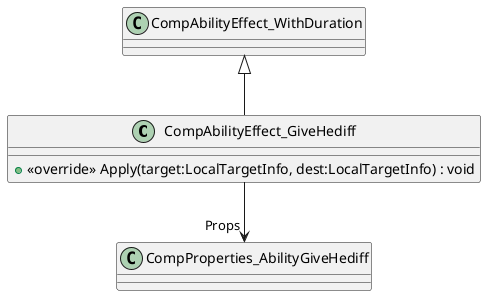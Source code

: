 @startuml
class CompAbilityEffect_GiveHediff {
    + <<override>> Apply(target:LocalTargetInfo, dest:LocalTargetInfo) : void
}
CompAbilityEffect_WithDuration <|-- CompAbilityEffect_GiveHediff
CompAbilityEffect_GiveHediff --> "Props" CompProperties_AbilityGiveHediff
@enduml
